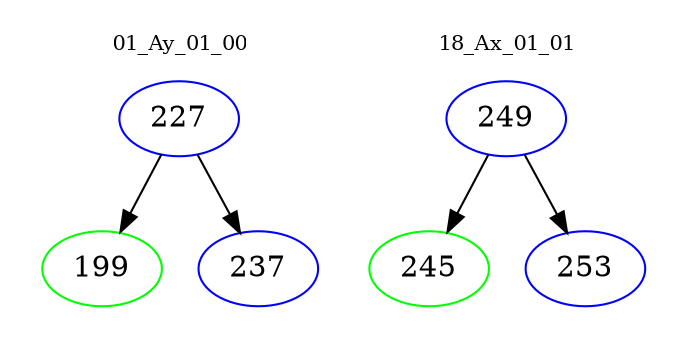 digraph{
subgraph cluster_0 {
color = white
label = "01_Ay_01_00";
fontsize=10;
T0_227 [label="227", color="blue"]
T0_227 -> T0_199 [color="black"]
T0_199 [label="199", color="green"]
T0_227 -> T0_237 [color="black"]
T0_237 [label="237", color="blue"]
}
subgraph cluster_1 {
color = white
label = "18_Ax_01_01";
fontsize=10;
T1_249 [label="249", color="blue"]
T1_249 -> T1_245 [color="black"]
T1_245 [label="245", color="green"]
T1_249 -> T1_253 [color="black"]
T1_253 [label="253", color="blue"]
}
}
